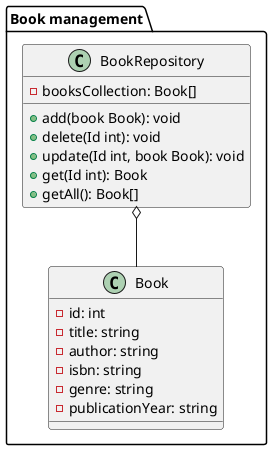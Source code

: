 @startuml
package "Book management" {

    class Book {
        - id: int
        - title: string
        - author: string
        - isbn: string
        - genre: string
        - publicationYear: string
    }

    class BookRepository {
        - booksCollection: Book[]

        + add(book Book): void
        + delete(Id int): void
        + update(Id int, book Book): void
        + get(Id int): Book
        + getAll(): Book[]
    }
    BookRepository o-- Book

}
@enduml
    class {
    }

